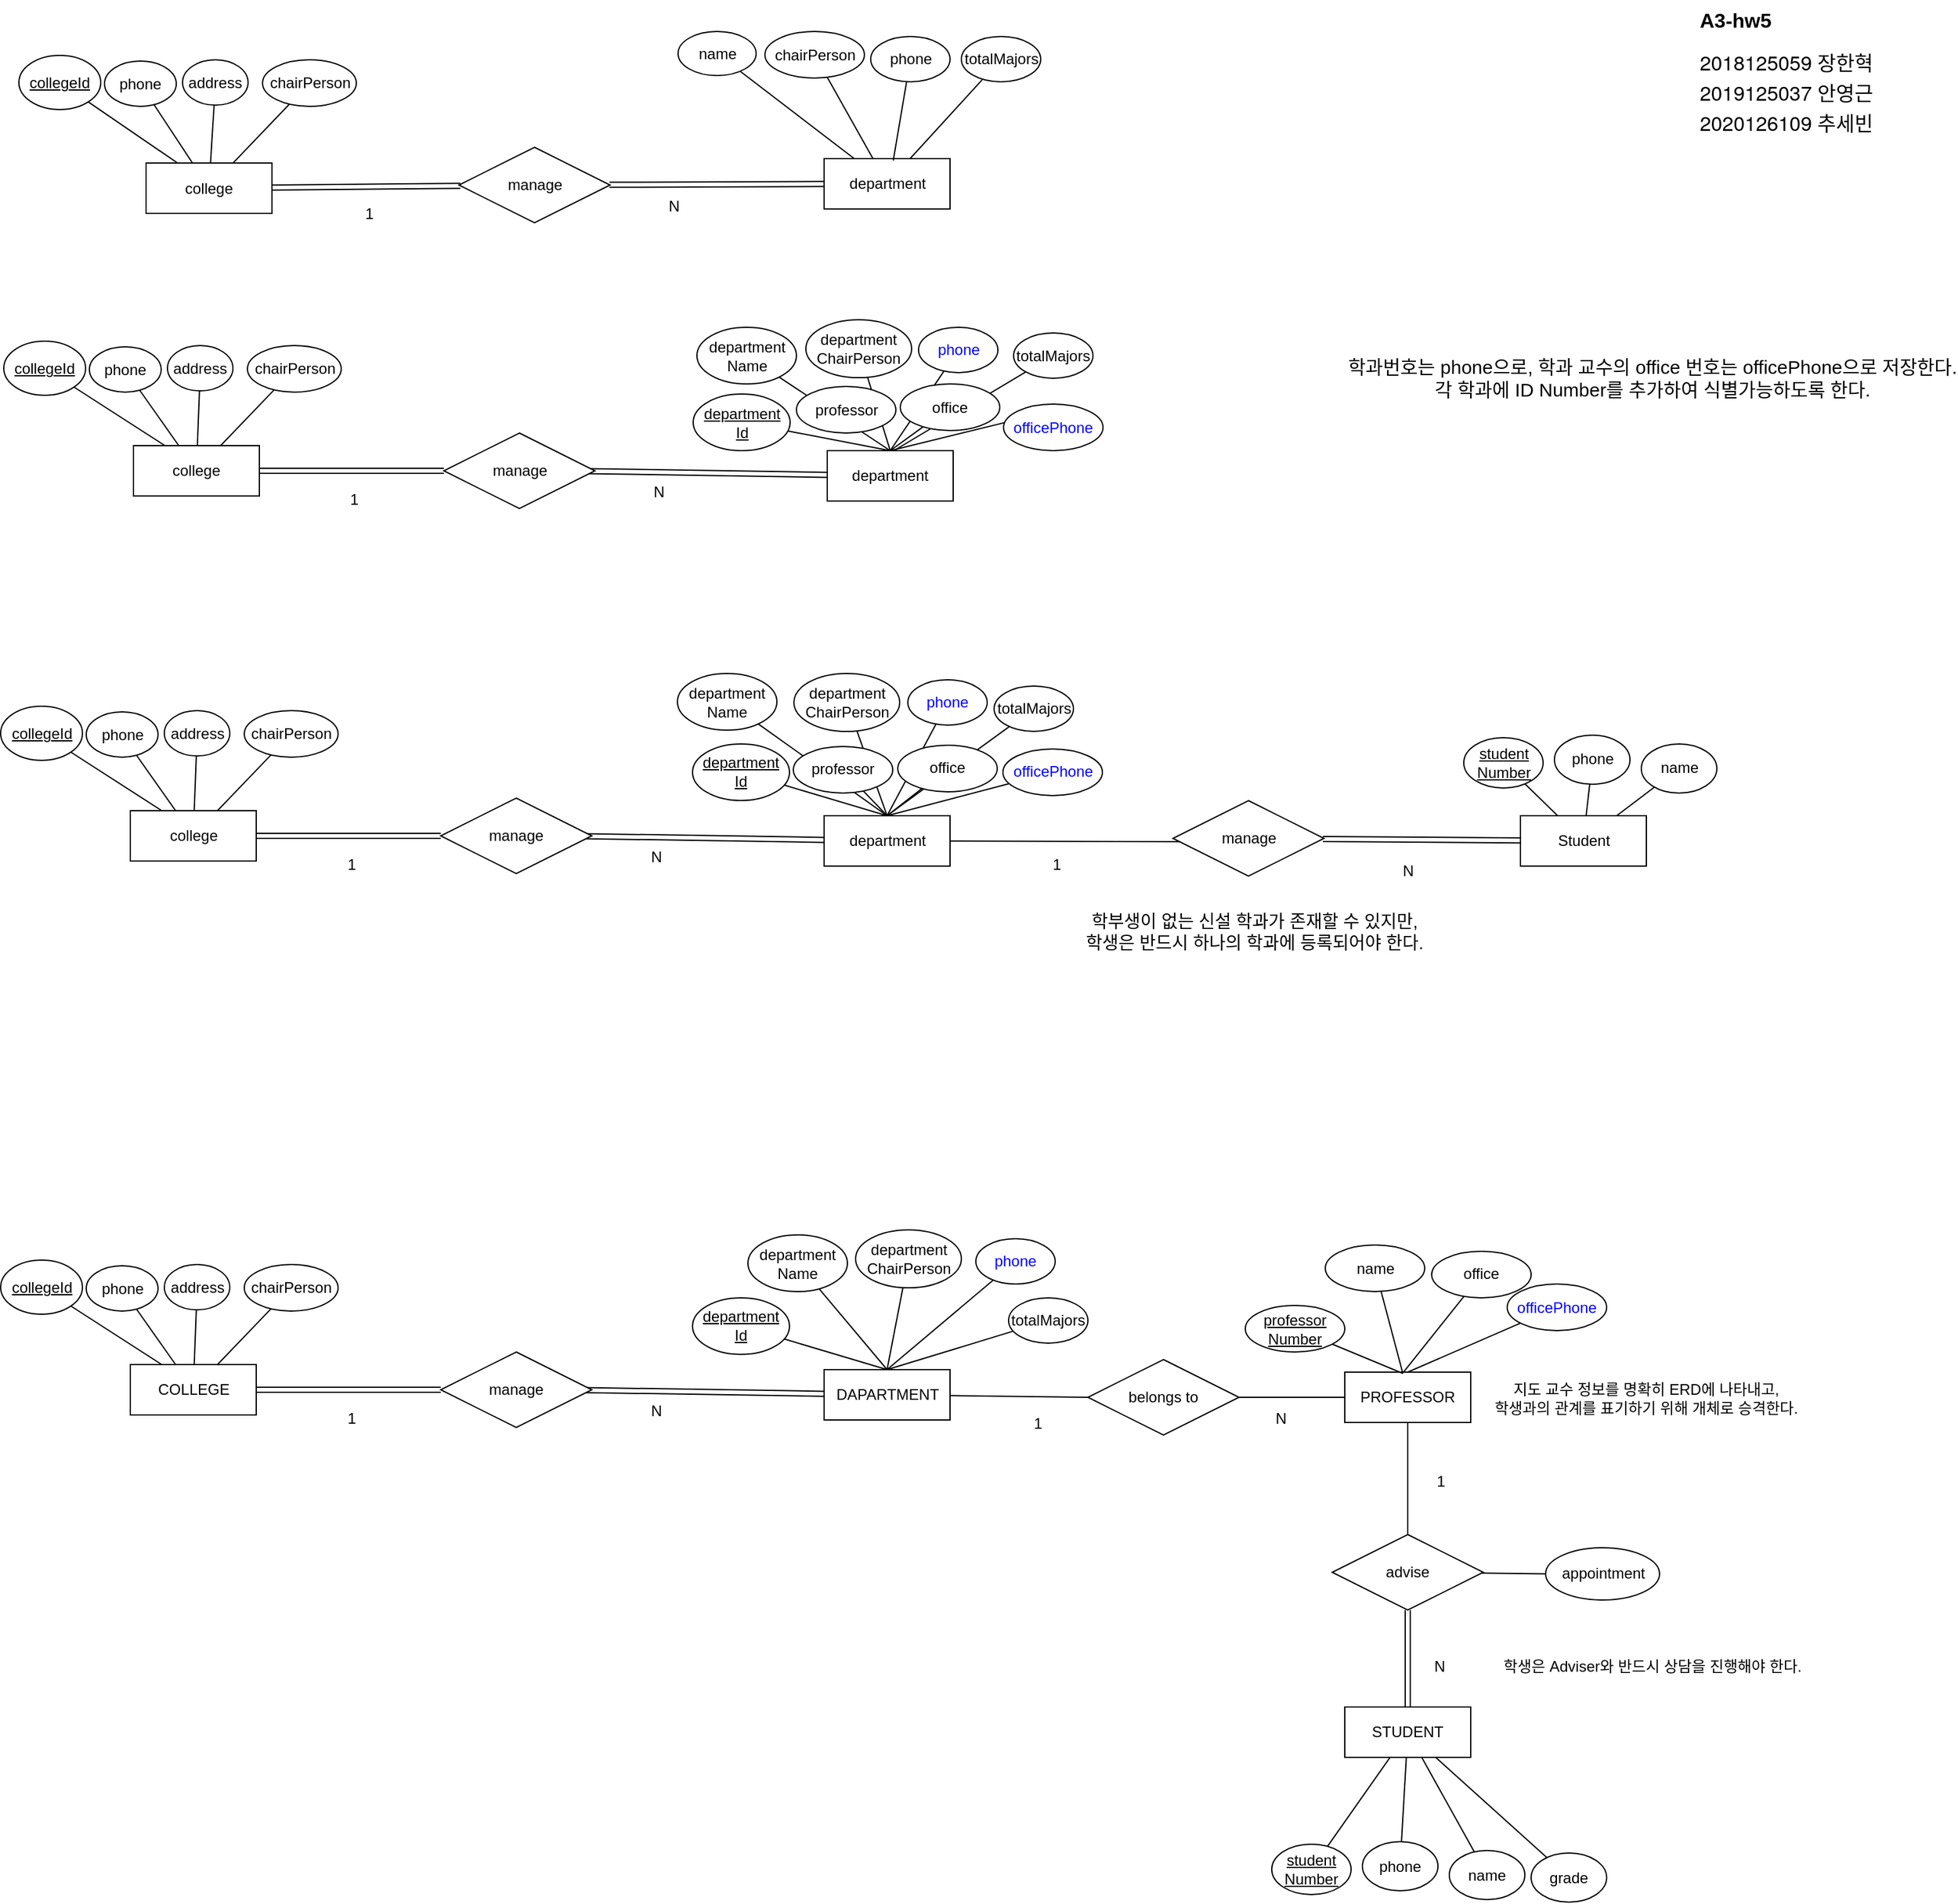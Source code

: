 <mxfile version="24.2.5" type="github">
  <diagram name="페이지-1" id="x8SsmTS3z8Ox9c6H-yE6">
    <mxGraphModel dx="2544" dy="1590" grid="0" gridSize="10" guides="1" tooltips="1" connect="1" arrows="1" fold="1" page="1" pageScale="1" pageWidth="1600" pageHeight="900" math="0" shadow="0">
      <root>
        <mxCell id="0" />
        <mxCell id="1" parent="0" />
        <mxCell id="0O6U-kspZKTYRyNdCRrt-160" style="rounded=0;orthogonalLoop=1;jettySize=auto;html=1;endArrow=none;endFill=0;entryX=0.5;entryY=0;entryDx=0;entryDy=0;" parent="1" target="0O6U-kspZKTYRyNdCRrt-48" edge="1">
          <mxGeometry relative="1" as="geometry">
            <mxPoint x="872.739" y="357.702" as="sourcePoint" />
            <mxPoint x="785" y="464" as="targetPoint" />
          </mxGeometry>
        </mxCell>
        <mxCell id="0O6U-kspZKTYRyNdCRrt-157" style="rounded=0;orthogonalLoop=1;jettySize=auto;html=1;endArrow=none;endFill=0;entryX=0.5;entryY=0;entryDx=0;entryDy=0;" parent="1" source="0O6U-kspZKTYRyNdCRrt-156" target="0O6U-kspZKTYRyNdCRrt-48" edge="1">
          <mxGeometry relative="1" as="geometry">
            <mxPoint x="751" y="463" as="targetPoint" />
          </mxGeometry>
        </mxCell>
        <mxCell id="0O6U-kspZKTYRyNdCRrt-72" style="rounded=0;orthogonalLoop=1;jettySize=auto;html=1;endArrow=none;endFill=0;entryX=0.5;entryY=0;entryDx=0;entryDy=0;" parent="1" source="0O6U-kspZKTYRyNdCRrt-70" target="0O6U-kspZKTYRyNdCRrt-48" edge="1">
          <mxGeometry relative="1" as="geometry" />
        </mxCell>
        <mxCell id="0O6U-kspZKTYRyNdCRrt-22" style="rounded=0;orthogonalLoop=1;jettySize=auto;html=1;endArrow=none;endFill=0;" parent="1" source="0O6U-kspZKTYRyNdCRrt-1" target="0O6U-kspZKTYRyNdCRrt-21" edge="1">
          <mxGeometry relative="1" as="geometry" />
        </mxCell>
        <mxCell id="0O6U-kspZKTYRyNdCRrt-1" value="department" style="whiteSpace=wrap;html=1;align=center;" parent="1" vertex="1">
          <mxGeometry x="696.5" y="156" width="100" height="40" as="geometry" />
        </mxCell>
        <mxCell id="0O6U-kspZKTYRyNdCRrt-15" style="rounded=0;orthogonalLoop=1;jettySize=auto;html=1;endArrow=none;endFill=0;" parent="1" source="0O6U-kspZKTYRyNdCRrt-2" target="0O6U-kspZKTYRyNdCRrt-1" edge="1">
          <mxGeometry relative="1" as="geometry" />
        </mxCell>
        <mxCell id="0O6U-kspZKTYRyNdCRrt-2" value="chairPerson" style="ellipse;whiteSpace=wrap;html=1;align=center;" parent="1" vertex="1">
          <mxGeometry x="649.5" y="55" width="79" height="37" as="geometry" />
        </mxCell>
        <mxCell id="0O6U-kspZKTYRyNdCRrt-13" style="rounded=0;orthogonalLoop=1;jettySize=auto;html=1;endArrow=none;endFill=0;" parent="1" source="0O6U-kspZKTYRyNdCRrt-3" target="0O6U-kspZKTYRyNdCRrt-1" edge="1">
          <mxGeometry relative="1" as="geometry" />
        </mxCell>
        <mxCell id="0O6U-kspZKTYRyNdCRrt-3" value="name" style="ellipse;whiteSpace=wrap;html=1;align=center;" parent="1" vertex="1">
          <mxGeometry x="580.5" y="55" width="62" height="35" as="geometry" />
        </mxCell>
        <mxCell id="0O6U-kspZKTYRyNdCRrt-18" style="rounded=0;orthogonalLoop=1;jettySize=auto;html=1;entryX=0.549;entryY=0.04;entryDx=0;entryDy=0;endArrow=none;endFill=0;entryPerimeter=0;" parent="1" source="0O6U-kspZKTYRyNdCRrt-4" target="0O6U-kspZKTYRyNdCRrt-1" edge="1">
          <mxGeometry relative="1" as="geometry" />
        </mxCell>
        <mxCell id="0O6U-kspZKTYRyNdCRrt-4" value="phone" style="ellipse;whiteSpace=wrap;html=1;align=center;" parent="1" vertex="1">
          <mxGeometry x="733.5" y="59" width="63" height="36" as="geometry" />
        </mxCell>
        <mxCell id="0O6U-kspZKTYRyNdCRrt-19" style="rounded=0;orthogonalLoop=1;jettySize=auto;html=1;endArrow=none;endFill=0;" parent="1" source="0O6U-kspZKTYRyNdCRrt-5" target="0O6U-kspZKTYRyNdCRrt-6" edge="1">
          <mxGeometry relative="1" as="geometry" />
        </mxCell>
        <mxCell id="0O6U-kspZKTYRyNdCRrt-5" value="address" style="ellipse;whiteSpace=wrap;html=1;align=center;" parent="1" vertex="1">
          <mxGeometry x="187" y="77.5" width="52" height="36" as="geometry" />
        </mxCell>
        <mxCell id="0O6U-kspZKTYRyNdCRrt-173" style="rounded=0;orthogonalLoop=1;jettySize=auto;html=1;shape=link;" parent="1" source="0O6U-kspZKTYRyNdCRrt-6" target="0O6U-kspZKTYRyNdCRrt-7" edge="1">
          <mxGeometry relative="1" as="geometry" />
        </mxCell>
        <mxCell id="0O6U-kspZKTYRyNdCRrt-6" value="college" style="whiteSpace=wrap;html=1;align=center;" parent="1" vertex="1">
          <mxGeometry x="158" y="159.5" width="100" height="40" as="geometry" />
        </mxCell>
        <mxCell id="0O6U-kspZKTYRyNdCRrt-10" style="rounded=0;orthogonalLoop=1;jettySize=auto;html=1;shape=link;" parent="1" source="0O6U-kspZKTYRyNdCRrt-7" target="0O6U-kspZKTYRyNdCRrt-1" edge="1">
          <mxGeometry relative="1" as="geometry" />
        </mxCell>
        <mxCell id="0O6U-kspZKTYRyNdCRrt-7" value="manage" style="shape=rhombus;perimeter=rhombusPerimeter;whiteSpace=wrap;html=1;align=center;" parent="1" vertex="1">
          <mxGeometry x="406.5" y="147" width="120" height="60" as="geometry" />
        </mxCell>
        <mxCell id="0O6U-kspZKTYRyNdCRrt-11" value="1" style="text;html=1;align=center;verticalAlign=middle;resizable=0;points=[];autosize=1;strokeColor=none;fillColor=none;" parent="1" vertex="1">
          <mxGeometry x="322.5" y="187" width="25" height="26" as="geometry" />
        </mxCell>
        <mxCell id="0O6U-kspZKTYRyNdCRrt-12" value="N" style="text;html=1;align=center;verticalAlign=middle;resizable=0;points=[];autosize=1;strokeColor=none;fillColor=none;" parent="1" vertex="1">
          <mxGeometry x="563.5" y="181" width="27" height="26" as="geometry" />
        </mxCell>
        <mxCell id="0O6U-kspZKTYRyNdCRrt-14" style="edgeStyle=orthogonalEdgeStyle;rounded=0;orthogonalLoop=1;jettySize=auto;html=1;exitX=0.5;exitY=1;exitDx=0;exitDy=0;" parent="1" source="0O6U-kspZKTYRyNdCRrt-3" target="0O6U-kspZKTYRyNdCRrt-3" edge="1">
          <mxGeometry relative="1" as="geometry" />
        </mxCell>
        <mxCell id="0O6U-kspZKTYRyNdCRrt-17" style="rounded=0;orthogonalLoop=1;jettySize=auto;html=1;endArrow=none;endFill=0;" parent="1" source="0O6U-kspZKTYRyNdCRrt-16" target="0O6U-kspZKTYRyNdCRrt-6" edge="1">
          <mxGeometry relative="1" as="geometry" />
        </mxCell>
        <mxCell id="0O6U-kspZKTYRyNdCRrt-16" value="phone" style="ellipse;whiteSpace=wrap;html=1;align=center;" parent="1" vertex="1">
          <mxGeometry x="125" y="78.5" width="57" height="36" as="geometry" />
        </mxCell>
        <mxCell id="0O6U-kspZKTYRyNdCRrt-21" value="totalMajors" style="ellipse;whiteSpace=wrap;html=1;align=center;" parent="1" vertex="1">
          <mxGeometry x="805.5" y="59" width="63" height="36" as="geometry" />
        </mxCell>
        <mxCell id="0O6U-kspZKTYRyNdCRrt-46" style="rounded=0;orthogonalLoop=1;jettySize=auto;html=1;endArrow=none;endFill=0;" parent="1" source="0O6U-kspZKTYRyNdCRrt-43" target="0O6U-kspZKTYRyNdCRrt-6" edge="1">
          <mxGeometry relative="1" as="geometry" />
        </mxCell>
        <mxCell id="0O6U-kspZKTYRyNdCRrt-43" value="chairPerson" style="ellipse;whiteSpace=wrap;html=1;align=center;" parent="1" vertex="1">
          <mxGeometry x="250.5" y="77.5" width="74.5" height="37" as="geometry" />
        </mxCell>
        <mxCell id="0O6U-kspZKTYRyNdCRrt-47" style="rounded=0;orthogonalLoop=1;jettySize=auto;html=1;endArrow=none;endFill=0;exitX=0.531;exitY=-0.003;exitDx=0;exitDy=0;exitPerimeter=0;" parent="1" source="0O6U-kspZKTYRyNdCRrt-48" target="0O6U-kspZKTYRyNdCRrt-66" edge="1">
          <mxGeometry relative="1" as="geometry" />
        </mxCell>
        <mxCell id="0O6U-kspZKTYRyNdCRrt-48" value="department" style="whiteSpace=wrap;html=1;align=center;" parent="1" vertex="1">
          <mxGeometry x="699" y="388" width="100" height="40" as="geometry" />
        </mxCell>
        <mxCell id="0O6U-kspZKTYRyNdCRrt-49" style="rounded=0;orthogonalLoop=1;jettySize=auto;html=1;endArrow=none;endFill=0;entryX=0.5;entryY=0;entryDx=0;entryDy=0;" parent="1" source="0O6U-kspZKTYRyNdCRrt-50" target="0O6U-kspZKTYRyNdCRrt-48" edge="1">
          <mxGeometry relative="1" as="geometry">
            <mxPoint x="756" y="463" as="targetPoint" />
          </mxGeometry>
        </mxCell>
        <mxCell id="0O6U-kspZKTYRyNdCRrt-50" value="&lt;div&gt;department&lt;/div&gt;ChairPerson" style="ellipse;whiteSpace=wrap;html=1;align=center;" parent="1" vertex="1">
          <mxGeometry x="682" y="284" width="84" height="46" as="geometry" />
        </mxCell>
        <mxCell id="0O6U-kspZKTYRyNdCRrt-51" style="rounded=0;orthogonalLoop=1;jettySize=auto;html=1;endArrow=none;endFill=0;entryX=0.5;entryY=0;entryDx=0;entryDy=0;" parent="1" source="0O6U-kspZKTYRyNdCRrt-52" target="0O6U-kspZKTYRyNdCRrt-48" edge="1">
          <mxGeometry relative="1" as="geometry" />
        </mxCell>
        <mxCell id="0O6U-kspZKTYRyNdCRrt-52" value="department&lt;div&gt;Name&lt;/div&gt;" style="ellipse;whiteSpace=wrap;html=1;align=center;" parent="1" vertex="1">
          <mxGeometry x="595.5" y="290" width="79" height="45" as="geometry" />
        </mxCell>
        <mxCell id="0O6U-kspZKTYRyNdCRrt-53" style="rounded=0;orthogonalLoop=1;jettySize=auto;html=1;entryX=0.5;entryY=0;entryDx=0;entryDy=0;endArrow=none;endFill=0;" parent="1" source="0O6U-kspZKTYRyNdCRrt-54" target="0O6U-kspZKTYRyNdCRrt-48" edge="1">
          <mxGeometry relative="1" as="geometry" />
        </mxCell>
        <mxCell id="0O6U-kspZKTYRyNdCRrt-54" value="&lt;font color=&quot;#0000ff&quot;&gt;phone&lt;/font&gt;" style="ellipse;whiteSpace=wrap;html=1;align=center;" parent="1" vertex="1">
          <mxGeometry x="771.5" y="290" width="63" height="36" as="geometry" />
        </mxCell>
        <mxCell id="0O6U-kspZKTYRyNdCRrt-63" style="edgeStyle=orthogonalEdgeStyle;rounded=0;orthogonalLoop=1;jettySize=auto;html=1;exitX=0.5;exitY=1;exitDx=0;exitDy=0;" parent="1" source="0O6U-kspZKTYRyNdCRrt-52" target="0O6U-kspZKTYRyNdCRrt-52" edge="1">
          <mxGeometry relative="1" as="geometry" />
        </mxCell>
        <mxCell id="0O6U-kspZKTYRyNdCRrt-66" value="totalMajors" style="ellipse;whiteSpace=wrap;html=1;align=center;" parent="1" vertex="1">
          <mxGeometry x="847" y="294.5" width="63" height="36" as="geometry" />
        </mxCell>
        <mxCell id="0O6U-kspZKTYRyNdCRrt-69" value="professor" style="ellipse;whiteSpace=wrap;html=1;align=center;" parent="1" vertex="1">
          <mxGeometry x="674.5" y="337" width="79" height="37" as="geometry" />
        </mxCell>
        <mxCell id="0O6U-kspZKTYRyNdCRrt-70" value="office" style="ellipse;whiteSpace=wrap;html=1;align=center;" parent="1" vertex="1">
          <mxGeometry x="757" y="335" width="79" height="37" as="geometry" />
        </mxCell>
        <mxCell id="0O6U-kspZKTYRyNdCRrt-73" style="edgeStyle=orthogonalEdgeStyle;rounded=0;orthogonalLoop=1;jettySize=auto;html=1;exitX=0.5;exitY=1;exitDx=0;exitDy=0;" parent="1" source="0O6U-kspZKTYRyNdCRrt-69" target="0O6U-kspZKTYRyNdCRrt-69" edge="1">
          <mxGeometry relative="1" as="geometry" />
        </mxCell>
        <mxCell id="0O6U-kspZKTYRyNdCRrt-145" value="&lt;font style=&quot;font-size: 15px;&quot;&gt;학과번호는 phone으로, 학과 교수의 office 번호는 officePhone으로 저장한다.&lt;/font&gt;&lt;div&gt;&lt;span style=&quot;font-size: 15px;&quot;&gt;각 학과에 ID Number를 추가하여 식별가능하도록 한다.&lt;/span&gt;&lt;/div&gt;" style="text;html=1;align=center;verticalAlign=middle;resizable=0;points=[];autosize=1;strokeColor=none;fillColor=none;" parent="1" vertex="1">
          <mxGeometry x="1111" y="306" width="485" height="48" as="geometry" />
        </mxCell>
        <mxCell id="0O6U-kspZKTYRyNdCRrt-152" style="rounded=0;orthogonalLoop=1;jettySize=auto;html=1;entryX=0.25;entryY=0;entryDx=0;entryDy=0;endArrow=none;endFill=0;" parent="1" source="0O6U-kspZKTYRyNdCRrt-150" target="0O6U-kspZKTYRyNdCRrt-6" edge="1">
          <mxGeometry relative="1" as="geometry" />
        </mxCell>
        <mxCell id="0O6U-kspZKTYRyNdCRrt-150" value="&lt;u&gt;collegeId&lt;/u&gt;" style="ellipse;whiteSpace=wrap;html=1;align=center;" parent="1" vertex="1">
          <mxGeometry x="57" y="74" width="65" height="43" as="geometry" />
        </mxCell>
        <mxCell id="0O6U-kspZKTYRyNdCRrt-156" value="&lt;u&gt;department&lt;/u&gt;&lt;div&gt;&lt;u&gt;Id&lt;/u&gt;&lt;/div&gt;" style="ellipse;whiteSpace=wrap;html=1;align=center;" parent="1" vertex="1">
          <mxGeometry x="592.5" y="343.05" width="77" height="44.95" as="geometry" />
        </mxCell>
        <mxCell id="0O6U-kspZKTYRyNdCRrt-159" value="&lt;font color=&quot;#0000ff&quot;&gt;officePhone&lt;/font&gt;" style="ellipse;whiteSpace=wrap;html=1;align=center;" parent="1" vertex="1">
          <mxGeometry x="839" y="351" width="79" height="37" as="geometry" />
        </mxCell>
        <mxCell id="0O6U-kspZKTYRyNdCRrt-182" style="rounded=0;orthogonalLoop=1;jettySize=auto;html=1;endArrow=none;endFill=0;" parent="1" source="0O6U-kspZKTYRyNdCRrt-183" target="0O6U-kspZKTYRyNdCRrt-185" edge="1">
          <mxGeometry relative="1" as="geometry" />
        </mxCell>
        <mxCell id="0O6U-kspZKTYRyNdCRrt-183" value="address" style="ellipse;whiteSpace=wrap;html=1;align=center;" parent="1" vertex="1">
          <mxGeometry x="175" y="304.5" width="52" height="36" as="geometry" />
        </mxCell>
        <mxCell id="0O6U-kspZKTYRyNdCRrt-184" style="rounded=0;orthogonalLoop=1;jettySize=auto;html=1;shape=link;" parent="1" source="0O6U-kspZKTYRyNdCRrt-185" target="0O6U-kspZKTYRyNdCRrt-187" edge="1">
          <mxGeometry relative="1" as="geometry" />
        </mxCell>
        <mxCell id="0O6U-kspZKTYRyNdCRrt-185" value="college" style="whiteSpace=wrap;html=1;align=center;" parent="1" vertex="1">
          <mxGeometry x="148" y="384" width="100" height="40" as="geometry" />
        </mxCell>
        <mxCell id="0O6U-kspZKTYRyNdCRrt-186" style="rounded=0;orthogonalLoop=1;jettySize=auto;html=1;shape=link;" parent="1" target="0O6U-kspZKTYRyNdCRrt-48" edge="1">
          <mxGeometry relative="1" as="geometry">
            <mxPoint x="506.574" y="404.207" as="sourcePoint" />
            <mxPoint x="677" y="403.599" as="targetPoint" />
          </mxGeometry>
        </mxCell>
        <mxCell id="0O6U-kspZKTYRyNdCRrt-187" value="manage" style="shape=rhombus;perimeter=rhombusPerimeter;whiteSpace=wrap;html=1;align=center;" parent="1" vertex="1">
          <mxGeometry x="394.5" y="374" width="120" height="60" as="geometry" />
        </mxCell>
        <mxCell id="0O6U-kspZKTYRyNdCRrt-188" value="1" style="text;html=1;align=center;verticalAlign=middle;resizable=0;points=[];autosize=1;strokeColor=none;fillColor=none;" parent="1" vertex="1">
          <mxGeometry x="310.5" y="414" width="25" height="26" as="geometry" />
        </mxCell>
        <mxCell id="0O6U-kspZKTYRyNdCRrt-189" value="N" style="text;html=1;align=center;verticalAlign=middle;resizable=0;points=[];autosize=1;strokeColor=none;fillColor=none;" parent="1" vertex="1">
          <mxGeometry x="551.5" y="408" width="27" height="26" as="geometry" />
        </mxCell>
        <mxCell id="0O6U-kspZKTYRyNdCRrt-190" style="edgeStyle=orthogonalEdgeStyle;rounded=0;orthogonalLoop=1;jettySize=auto;html=1;exitX=0.5;exitY=1;exitDx=0;exitDy=0;" parent="1" edge="1">
          <mxGeometry relative="1" as="geometry">
            <mxPoint x="599.5" y="317" as="sourcePoint" />
            <mxPoint x="599.5" y="317" as="targetPoint" />
          </mxGeometry>
        </mxCell>
        <mxCell id="0O6U-kspZKTYRyNdCRrt-191" style="rounded=0;orthogonalLoop=1;jettySize=auto;html=1;endArrow=none;endFill=0;" parent="1" source="0O6U-kspZKTYRyNdCRrt-192" target="0O6U-kspZKTYRyNdCRrt-185" edge="1">
          <mxGeometry relative="1" as="geometry" />
        </mxCell>
        <mxCell id="0O6U-kspZKTYRyNdCRrt-192" value="phone" style="ellipse;whiteSpace=wrap;html=1;align=center;" parent="1" vertex="1">
          <mxGeometry x="113" y="305.5" width="57" height="36" as="geometry" />
        </mxCell>
        <mxCell id="0O6U-kspZKTYRyNdCRrt-194" style="rounded=0;orthogonalLoop=1;jettySize=auto;html=1;endArrow=none;endFill=0;" parent="1" source="0O6U-kspZKTYRyNdCRrt-195" target="0O6U-kspZKTYRyNdCRrt-185" edge="1">
          <mxGeometry relative="1" as="geometry" />
        </mxCell>
        <mxCell id="0O6U-kspZKTYRyNdCRrt-195" value="chairPerson" style="ellipse;whiteSpace=wrap;html=1;align=center;" parent="1" vertex="1">
          <mxGeometry x="238.5" y="304.5" width="74.5" height="37" as="geometry" />
        </mxCell>
        <mxCell id="0O6U-kspZKTYRyNdCRrt-196" style="rounded=0;orthogonalLoop=1;jettySize=auto;html=1;entryX=0.25;entryY=0;entryDx=0;entryDy=0;endArrow=none;endFill=0;" parent="1" source="0O6U-kspZKTYRyNdCRrt-197" target="0O6U-kspZKTYRyNdCRrt-185" edge="1">
          <mxGeometry relative="1" as="geometry" />
        </mxCell>
        <mxCell id="0O6U-kspZKTYRyNdCRrt-197" value="&lt;u&gt;collegeId&lt;/u&gt;" style="ellipse;whiteSpace=wrap;html=1;align=center;" parent="1" vertex="1">
          <mxGeometry x="45" y="301" width="65" height="43" as="geometry" />
        </mxCell>
        <mxCell id="0O6U-kspZKTYRyNdCRrt-199" style="rounded=0;orthogonalLoop=1;jettySize=auto;html=1;endArrow=none;endFill=0;entryX=0.5;entryY=0;entryDx=0;entryDy=0;" parent="1" source="0O6U-kspZKTYRyNdCRrt-217" target="0O6U-kspZKTYRyNdCRrt-204" edge="1">
          <mxGeometry relative="1" as="geometry">
            <mxPoint x="782.5" y="754" as="targetPoint" />
          </mxGeometry>
        </mxCell>
        <mxCell id="0O6U-kspZKTYRyNdCRrt-200" style="rounded=0;orthogonalLoop=1;jettySize=auto;html=1;endArrow=none;endFill=0;entryX=0.5;entryY=0;entryDx=0;entryDy=0;" parent="1" source="0O6U-kspZKTYRyNdCRrt-216" target="0O6U-kspZKTYRyNdCRrt-204" edge="1">
          <mxGeometry relative="1" as="geometry">
            <mxPoint x="748.5" y="753" as="targetPoint" />
          </mxGeometry>
        </mxCell>
        <mxCell id="0O6U-kspZKTYRyNdCRrt-201" style="rounded=0;orthogonalLoop=1;jettySize=auto;html=1;endArrow=none;endFill=0;entryX=0.5;entryY=0;entryDx=0;entryDy=0;" parent="1" source="0O6U-kspZKTYRyNdCRrt-214" target="0O6U-kspZKTYRyNdCRrt-204" edge="1">
          <mxGeometry relative="1" as="geometry" />
        </mxCell>
        <mxCell id="0O6U-kspZKTYRyNdCRrt-202" style="rounded=0;orthogonalLoop=1;jettySize=auto;html=1;endArrow=none;endFill=0;entryX=0.5;entryY=0;entryDx=0;entryDy=0;" parent="1" source="0O6U-kspZKTYRyNdCRrt-213" target="0O6U-kspZKTYRyNdCRrt-204" edge="1">
          <mxGeometry relative="1" as="geometry" />
        </mxCell>
        <mxCell id="0O6U-kspZKTYRyNdCRrt-203" style="rounded=0;orthogonalLoop=1;jettySize=auto;html=1;endArrow=none;endFill=0;exitX=0.5;exitY=0;exitDx=0;exitDy=0;" parent="1" source="0O6U-kspZKTYRyNdCRrt-204" target="0O6U-kspZKTYRyNdCRrt-212" edge="1">
          <mxGeometry relative="1" as="geometry" />
        </mxCell>
        <mxCell id="0O6U-kspZKTYRyNdCRrt-204" value="department" style="whiteSpace=wrap;html=1;align=center;" parent="1" vertex="1">
          <mxGeometry x="696.5" y="678" width="100" height="40" as="geometry" />
        </mxCell>
        <mxCell id="0O6U-kspZKTYRyNdCRrt-205" style="rounded=0;orthogonalLoop=1;jettySize=auto;html=1;endArrow=none;endFill=0;entryX=0.5;entryY=0;entryDx=0;entryDy=0;" parent="1" source="0O6U-kspZKTYRyNdCRrt-206" target="0O6U-kspZKTYRyNdCRrt-204" edge="1">
          <mxGeometry relative="1" as="geometry">
            <mxPoint x="753.5" y="753" as="targetPoint" />
          </mxGeometry>
        </mxCell>
        <mxCell id="0O6U-kspZKTYRyNdCRrt-206" value="&lt;div&gt;department&lt;/div&gt;ChairPerson" style="ellipse;whiteSpace=wrap;html=1;align=center;" parent="1" vertex="1">
          <mxGeometry x="672.5" y="565" width="84" height="46" as="geometry" />
        </mxCell>
        <mxCell id="0O6U-kspZKTYRyNdCRrt-207" style="rounded=0;orthogonalLoop=1;jettySize=auto;html=1;endArrow=none;endFill=0;entryX=0.5;entryY=0;entryDx=0;entryDy=0;" parent="1" source="0O6U-kspZKTYRyNdCRrt-208" target="0O6U-kspZKTYRyNdCRrt-204" edge="1">
          <mxGeometry relative="1" as="geometry" />
        </mxCell>
        <mxCell id="0O6U-kspZKTYRyNdCRrt-208" value="department&lt;div&gt;Name&lt;/div&gt;" style="ellipse;whiteSpace=wrap;html=1;align=center;" parent="1" vertex="1">
          <mxGeometry x="580" y="565" width="79" height="45" as="geometry" />
        </mxCell>
        <mxCell id="0O6U-kspZKTYRyNdCRrt-209" style="rounded=0;orthogonalLoop=1;jettySize=auto;html=1;entryX=0.5;entryY=0;entryDx=0;entryDy=0;endArrow=none;endFill=0;" parent="1" source="0O6U-kspZKTYRyNdCRrt-210" target="0O6U-kspZKTYRyNdCRrt-204" edge="1">
          <mxGeometry relative="1" as="geometry" />
        </mxCell>
        <mxCell id="0O6U-kspZKTYRyNdCRrt-210" value="&lt;font color=&quot;#0000ff&quot;&gt;phone&lt;/font&gt;" style="ellipse;whiteSpace=wrap;html=1;align=center;" parent="1" vertex="1">
          <mxGeometry x="763" y="570" width="63" height="36" as="geometry" />
        </mxCell>
        <mxCell id="0O6U-kspZKTYRyNdCRrt-211" style="edgeStyle=orthogonalEdgeStyle;rounded=0;orthogonalLoop=1;jettySize=auto;html=1;exitX=0.5;exitY=1;exitDx=0;exitDy=0;" parent="1" source="0O6U-kspZKTYRyNdCRrt-208" target="0O6U-kspZKTYRyNdCRrt-208" edge="1">
          <mxGeometry relative="1" as="geometry" />
        </mxCell>
        <mxCell id="0O6U-kspZKTYRyNdCRrt-212" value="totalMajors" style="ellipse;whiteSpace=wrap;html=1;align=center;" parent="1" vertex="1">
          <mxGeometry x="831.5" y="575" width="63" height="36" as="geometry" />
        </mxCell>
        <mxCell id="0O6U-kspZKTYRyNdCRrt-213" value="professor" style="ellipse;whiteSpace=wrap;html=1;align=center;" parent="1" vertex="1">
          <mxGeometry x="672" y="622.98" width="79" height="37" as="geometry" />
        </mxCell>
        <mxCell id="0O6U-kspZKTYRyNdCRrt-214" value="office" style="ellipse;whiteSpace=wrap;html=1;align=center;" parent="1" vertex="1">
          <mxGeometry x="755" y="621.98" width="79" height="37" as="geometry" />
        </mxCell>
        <mxCell id="0O6U-kspZKTYRyNdCRrt-215" style="edgeStyle=orthogonalEdgeStyle;rounded=0;orthogonalLoop=1;jettySize=auto;html=1;exitX=0.5;exitY=1;exitDx=0;exitDy=0;" parent="1" source="0O6U-kspZKTYRyNdCRrt-213" target="0O6U-kspZKTYRyNdCRrt-213" edge="1">
          <mxGeometry relative="1" as="geometry" />
        </mxCell>
        <mxCell id="0O6U-kspZKTYRyNdCRrt-216" value="&lt;u&gt;department&lt;/u&gt;&lt;div&gt;&lt;u&gt;Id&lt;/u&gt;&lt;/div&gt;" style="ellipse;whiteSpace=wrap;html=1;align=center;" parent="1" vertex="1">
          <mxGeometry x="592" y="620.98" width="77" height="44.95" as="geometry" />
        </mxCell>
        <mxCell id="0O6U-kspZKTYRyNdCRrt-217" value="&lt;font color=&quot;#0000ff&quot;&gt;officePhone&lt;/font&gt;" style="ellipse;whiteSpace=wrap;html=1;align=center;" parent="1" vertex="1">
          <mxGeometry x="838.5" y="624.96" width="79" height="37" as="geometry" />
        </mxCell>
        <mxCell id="0O6U-kspZKTYRyNdCRrt-218" style="rounded=0;orthogonalLoop=1;jettySize=auto;html=1;endArrow=none;endFill=0;" parent="1" source="0O6U-kspZKTYRyNdCRrt-219" target="0O6U-kspZKTYRyNdCRrt-221" edge="1">
          <mxGeometry relative="1" as="geometry" />
        </mxCell>
        <mxCell id="0O6U-kspZKTYRyNdCRrt-219" value="address" style="ellipse;whiteSpace=wrap;html=1;align=center;" parent="1" vertex="1">
          <mxGeometry x="172.5" y="594.5" width="52" height="36" as="geometry" />
        </mxCell>
        <mxCell id="0O6U-kspZKTYRyNdCRrt-220" style="rounded=0;orthogonalLoop=1;jettySize=auto;html=1;shape=link;" parent="1" source="0O6U-kspZKTYRyNdCRrt-221" target="0O6U-kspZKTYRyNdCRrt-223" edge="1">
          <mxGeometry relative="1" as="geometry" />
        </mxCell>
        <mxCell id="0O6U-kspZKTYRyNdCRrt-221" value="college" style="whiteSpace=wrap;html=1;align=center;" parent="1" vertex="1">
          <mxGeometry x="145.5" y="674" width="100" height="40" as="geometry" />
        </mxCell>
        <mxCell id="0O6U-kspZKTYRyNdCRrt-222" style="rounded=0;orthogonalLoop=1;jettySize=auto;html=1;shape=link;" parent="1" target="0O6U-kspZKTYRyNdCRrt-204" edge="1">
          <mxGeometry relative="1" as="geometry">
            <mxPoint x="504.074" y="694.207" as="sourcePoint" />
            <mxPoint x="674.5" y="693.599" as="targetPoint" />
          </mxGeometry>
        </mxCell>
        <mxCell id="0O6U-kspZKTYRyNdCRrt-223" value="manage" style="shape=rhombus;perimeter=rhombusPerimeter;whiteSpace=wrap;html=1;align=center;" parent="1" vertex="1">
          <mxGeometry x="392" y="664" width="120" height="60" as="geometry" />
        </mxCell>
        <mxCell id="0O6U-kspZKTYRyNdCRrt-224" value="1" style="text;html=1;align=center;verticalAlign=middle;resizable=0;points=[];autosize=1;strokeColor=none;fillColor=none;" parent="1" vertex="1">
          <mxGeometry x="308" y="704" width="25" height="26" as="geometry" />
        </mxCell>
        <mxCell id="0O6U-kspZKTYRyNdCRrt-225" value="N" style="text;html=1;align=center;verticalAlign=middle;resizable=0;points=[];autosize=1;strokeColor=none;fillColor=none;" parent="1" vertex="1">
          <mxGeometry x="549" y="698" width="27" height="26" as="geometry" />
        </mxCell>
        <mxCell id="0O6U-kspZKTYRyNdCRrt-226" style="edgeStyle=orthogonalEdgeStyle;rounded=0;orthogonalLoop=1;jettySize=auto;html=1;exitX=0.5;exitY=1;exitDx=0;exitDy=0;" parent="1" edge="1">
          <mxGeometry relative="1" as="geometry">
            <mxPoint x="597" y="607" as="sourcePoint" />
            <mxPoint x="597" y="607" as="targetPoint" />
          </mxGeometry>
        </mxCell>
        <mxCell id="0O6U-kspZKTYRyNdCRrt-227" style="rounded=0;orthogonalLoop=1;jettySize=auto;html=1;endArrow=none;endFill=0;" parent="1" source="0O6U-kspZKTYRyNdCRrt-228" target="0O6U-kspZKTYRyNdCRrt-221" edge="1">
          <mxGeometry relative="1" as="geometry" />
        </mxCell>
        <mxCell id="0O6U-kspZKTYRyNdCRrt-228" value="phone" style="ellipse;whiteSpace=wrap;html=1;align=center;" parent="1" vertex="1">
          <mxGeometry x="110.5" y="595.5" width="57" height="36" as="geometry" />
        </mxCell>
        <mxCell id="0O6U-kspZKTYRyNdCRrt-229" style="rounded=0;orthogonalLoop=1;jettySize=auto;html=1;endArrow=none;endFill=0;" parent="1" source="0O6U-kspZKTYRyNdCRrt-230" target="0O6U-kspZKTYRyNdCRrt-221" edge="1">
          <mxGeometry relative="1" as="geometry" />
        </mxCell>
        <mxCell id="0O6U-kspZKTYRyNdCRrt-230" value="chairPerson" style="ellipse;whiteSpace=wrap;html=1;align=center;" parent="1" vertex="1">
          <mxGeometry x="236" y="594.5" width="74.5" height="37" as="geometry" />
        </mxCell>
        <mxCell id="0O6U-kspZKTYRyNdCRrt-231" style="rounded=0;orthogonalLoop=1;jettySize=auto;html=1;entryX=0.25;entryY=0;entryDx=0;entryDy=0;endArrow=none;endFill=0;" parent="1" source="0O6U-kspZKTYRyNdCRrt-232" target="0O6U-kspZKTYRyNdCRrt-221" edge="1">
          <mxGeometry relative="1" as="geometry" />
        </mxCell>
        <mxCell id="0O6U-kspZKTYRyNdCRrt-232" value="&lt;u&gt;collegeId&lt;/u&gt;" style="ellipse;whiteSpace=wrap;html=1;align=center;" parent="1" vertex="1">
          <mxGeometry x="42.5" y="591" width="65" height="43" as="geometry" />
        </mxCell>
        <mxCell id="0O6U-kspZKTYRyNdCRrt-233" value="Student" style="whiteSpace=wrap;html=1;align=center;" parent="1" vertex="1">
          <mxGeometry x="1249.5" y="678" width="100" height="40" as="geometry" />
        </mxCell>
        <mxCell id="0O6U-kspZKTYRyNdCRrt-234" style="rounded=0;orthogonalLoop=1;jettySize=auto;html=1;shape=link;" parent="1" source="0O6U-kspZKTYRyNdCRrt-235" target="0O6U-kspZKTYRyNdCRrt-233" edge="1">
          <mxGeometry relative="1" as="geometry" />
        </mxCell>
        <mxCell id="0O6U-kspZKTYRyNdCRrt-235" value="manage" style="shape=rhombus;perimeter=rhombusPerimeter;whiteSpace=wrap;html=1;align=center;" parent="1" vertex="1">
          <mxGeometry x="973.5" y="666" width="120" height="60" as="geometry" />
        </mxCell>
        <mxCell id="0O6U-kspZKTYRyNdCRrt-236" value="&lt;font style=&quot;font-size: 14px;&quot;&gt;학부생이 없는 신설 학과가 존재할 수 있지만,&lt;/font&gt;&lt;div style=&quot;font-size: 14px;&quot;&gt;&lt;font style=&quot;font-size: 14px;&quot;&gt;학생은 반드시 하나의 학과에 등록되어야 한다.&lt;/font&gt;&lt;/div&gt;" style="text;html=1;align=center;verticalAlign=middle;resizable=0;points=[];autosize=1;strokeColor=none;fillColor=none;" parent="1" vertex="1">
          <mxGeometry x="902.5" y="747" width="271" height="46" as="geometry" />
        </mxCell>
        <mxCell id="0O6U-kspZKTYRyNdCRrt-237" style="rounded=0;orthogonalLoop=1;jettySize=auto;html=1;endArrow=none;endFill=0;" parent="1" source="0O6U-kspZKTYRyNdCRrt-238" target="0O6U-kspZKTYRyNdCRrt-233" edge="1">
          <mxGeometry relative="1" as="geometry" />
        </mxCell>
        <mxCell id="0O6U-kspZKTYRyNdCRrt-238" value="&lt;div&gt;&lt;u&gt;student&lt;/u&gt;&lt;/div&gt;&lt;u&gt;Number&lt;/u&gt;" style="ellipse;whiteSpace=wrap;html=1;align=center;" parent="1" vertex="1">
          <mxGeometry x="1204.5" y="615.95" width="63" height="40" as="geometry" />
        </mxCell>
        <mxCell id="0O6U-kspZKTYRyNdCRrt-239" style="rounded=0;orthogonalLoop=1;jettySize=auto;html=1;endArrow=none;endFill=0;" parent="1" source="0O6U-kspZKTYRyNdCRrt-240" target="0O6U-kspZKTYRyNdCRrt-233" edge="1">
          <mxGeometry relative="1" as="geometry" />
        </mxCell>
        <mxCell id="0O6U-kspZKTYRyNdCRrt-240" value="phone" style="ellipse;whiteSpace=wrap;html=1;align=center;" parent="1" vertex="1">
          <mxGeometry x="1276.5" y="613.98" width="60" height="39" as="geometry" />
        </mxCell>
        <mxCell id="0O6U-kspZKTYRyNdCRrt-241" style="rounded=0;orthogonalLoop=1;jettySize=auto;html=1;endArrow=none;endFill=0;" parent="1" source="0O6U-kspZKTYRyNdCRrt-242" target="0O6U-kspZKTYRyNdCRrt-233" edge="1">
          <mxGeometry relative="1" as="geometry" />
        </mxCell>
        <mxCell id="0O6U-kspZKTYRyNdCRrt-242" value="name" style="ellipse;whiteSpace=wrap;html=1;align=center;" parent="1" vertex="1">
          <mxGeometry x="1345.5" y="620.98" width="60" height="39" as="geometry" />
        </mxCell>
        <mxCell id="0O6U-kspZKTYRyNdCRrt-243" value="N" style="text;html=1;align=center;verticalAlign=middle;resizable=0;points=[];autosize=1;strokeColor=none;fillColor=none;" parent="1" vertex="1">
          <mxGeometry x="1146.5" y="709" width="27" height="26" as="geometry" />
        </mxCell>
        <mxCell id="0O6U-kspZKTYRyNdCRrt-245" style="rounded=0;orthogonalLoop=1;jettySize=auto;html=1;entryX=0.047;entryY=0.543;entryDx=0;entryDy=0;entryPerimeter=0;endArrow=none;endFill=0;" parent="1" source="0O6U-kspZKTYRyNdCRrt-204" target="0O6U-kspZKTYRyNdCRrt-235" edge="1">
          <mxGeometry relative="1" as="geometry" />
        </mxCell>
        <mxCell id="0O6U-kspZKTYRyNdCRrt-250" value="1" style="text;html=1;align=center;verticalAlign=middle;resizable=0;points=[];autosize=1;strokeColor=none;fillColor=none;" parent="1" vertex="1">
          <mxGeometry x="868" y="704" width="25" height="26" as="geometry" />
        </mxCell>
        <mxCell id="0O6U-kspZKTYRyNdCRrt-251" style="rounded=0;orthogonalLoop=1;jettySize=auto;html=1;endArrow=none;endFill=0;entryX=0.5;entryY=0;entryDx=0;entryDy=0;" parent="1" source="0O6U-kspZKTYRyNdCRrt-269" target="0O6U-kspZKTYRyNdCRrt-301" edge="1">
          <mxGeometry relative="1" as="geometry">
            <mxPoint x="782.5" y="1194" as="targetPoint" />
          </mxGeometry>
        </mxCell>
        <mxCell id="0O6U-kspZKTYRyNdCRrt-252" style="rounded=0;orthogonalLoop=1;jettySize=auto;html=1;endArrow=none;endFill=0;entryX=0.5;entryY=0;entryDx=0;entryDy=0;" parent="1" source="0O6U-kspZKTYRyNdCRrt-268" target="0O6U-kspZKTYRyNdCRrt-256" edge="1">
          <mxGeometry relative="1" as="geometry">
            <mxPoint x="748.5" y="1193" as="targetPoint" />
          </mxGeometry>
        </mxCell>
        <mxCell id="0O6U-kspZKTYRyNdCRrt-253" style="rounded=0;orthogonalLoop=1;jettySize=auto;html=1;endArrow=none;endFill=0;entryX=0.463;entryY=0.011;entryDx=0;entryDy=0;entryPerimeter=0;" parent="1" source="0O6U-kspZKTYRyNdCRrt-266" target="0O6U-kspZKTYRyNdCRrt-301" edge="1">
          <mxGeometry relative="1" as="geometry" />
        </mxCell>
        <mxCell id="0O6U-kspZKTYRyNdCRrt-255" style="rounded=0;orthogonalLoop=1;jettySize=auto;html=1;endArrow=none;endFill=0;exitX=0.5;exitY=0;exitDx=0;exitDy=0;" parent="1" source="0O6U-kspZKTYRyNdCRrt-256" target="0O6U-kspZKTYRyNdCRrt-264" edge="1">
          <mxGeometry relative="1" as="geometry" />
        </mxCell>
        <mxCell id="0O6U-kspZKTYRyNdCRrt-256" value="DAPARTMENT" style="whiteSpace=wrap;html=1;align=center;" parent="1" vertex="1">
          <mxGeometry x="696.5" y="1118" width="100" height="40" as="geometry" />
        </mxCell>
        <mxCell id="0O6U-kspZKTYRyNdCRrt-257" style="rounded=0;orthogonalLoop=1;jettySize=auto;html=1;endArrow=none;endFill=0;entryX=0.5;entryY=0;entryDx=0;entryDy=0;" parent="1" source="0O6U-kspZKTYRyNdCRrt-258" target="0O6U-kspZKTYRyNdCRrt-256" edge="1">
          <mxGeometry relative="1" as="geometry">
            <mxPoint x="753.5" y="1193" as="targetPoint" />
          </mxGeometry>
        </mxCell>
        <mxCell id="0O6U-kspZKTYRyNdCRrt-258" value="&lt;div&gt;department&lt;/div&gt;ChairPerson" style="ellipse;whiteSpace=wrap;html=1;align=center;" parent="1" vertex="1">
          <mxGeometry x="721.5" y="1007" width="84" height="46" as="geometry" />
        </mxCell>
        <mxCell id="0O6U-kspZKTYRyNdCRrt-259" style="rounded=0;orthogonalLoop=1;jettySize=auto;html=1;endArrow=none;endFill=0;entryX=0.5;entryY=0;entryDx=0;entryDy=0;" parent="1" source="0O6U-kspZKTYRyNdCRrt-260" target="0O6U-kspZKTYRyNdCRrt-256" edge="1">
          <mxGeometry relative="1" as="geometry" />
        </mxCell>
        <mxCell id="0O6U-kspZKTYRyNdCRrt-260" value="department&lt;div&gt;Name&lt;/div&gt;" style="ellipse;whiteSpace=wrap;html=1;align=center;" parent="1" vertex="1">
          <mxGeometry x="636" y="1011" width="79" height="45" as="geometry" />
        </mxCell>
        <mxCell id="0O6U-kspZKTYRyNdCRrt-261" style="rounded=0;orthogonalLoop=1;jettySize=auto;html=1;entryX=0.5;entryY=0;entryDx=0;entryDy=0;endArrow=none;endFill=0;" parent="1" source="0O6U-kspZKTYRyNdCRrt-262" target="0O6U-kspZKTYRyNdCRrt-256" edge="1">
          <mxGeometry relative="1" as="geometry" />
        </mxCell>
        <mxCell id="0O6U-kspZKTYRyNdCRrt-262" value="&lt;font color=&quot;#0000ff&quot;&gt;phone&lt;/font&gt;" style="ellipse;whiteSpace=wrap;html=1;align=center;" parent="1" vertex="1">
          <mxGeometry x="817" y="1014" width="63" height="36" as="geometry" />
        </mxCell>
        <mxCell id="0O6U-kspZKTYRyNdCRrt-263" style="edgeStyle=orthogonalEdgeStyle;rounded=0;orthogonalLoop=1;jettySize=auto;html=1;exitX=0.5;exitY=1;exitDx=0;exitDy=0;" parent="1" source="0O6U-kspZKTYRyNdCRrt-260" target="0O6U-kspZKTYRyNdCRrt-260" edge="1">
          <mxGeometry relative="1" as="geometry" />
        </mxCell>
        <mxCell id="0O6U-kspZKTYRyNdCRrt-264" value="totalMajors" style="ellipse;whiteSpace=wrap;html=1;align=center;" parent="1" vertex="1">
          <mxGeometry x="843" y="1060.98" width="63" height="36" as="geometry" />
        </mxCell>
        <mxCell id="0O6U-kspZKTYRyNdCRrt-266" value="office" style="ellipse;whiteSpace=wrap;html=1;align=center;" parent="1" vertex="1">
          <mxGeometry x="1179" y="1023.98" width="79" height="37" as="geometry" />
        </mxCell>
        <mxCell id="0O6U-kspZKTYRyNdCRrt-267" style="edgeStyle=orthogonalEdgeStyle;rounded=0;orthogonalLoop=1;jettySize=auto;html=1;exitX=0.5;exitY=1;exitDx=0;exitDy=0;" parent="1" edge="1">
          <mxGeometry relative="1" as="geometry">
            <mxPoint x="711.5" y="1099.98" as="sourcePoint" />
            <mxPoint x="711.5" y="1099.98" as="targetPoint" />
          </mxGeometry>
        </mxCell>
        <mxCell id="0O6U-kspZKTYRyNdCRrt-268" value="&lt;u&gt;department&lt;/u&gt;&lt;div&gt;&lt;u&gt;Id&lt;/u&gt;&lt;/div&gt;" style="ellipse;whiteSpace=wrap;html=1;align=center;" parent="1" vertex="1">
          <mxGeometry x="592" y="1060.98" width="77" height="44.95" as="geometry" />
        </mxCell>
        <mxCell id="0O6U-kspZKTYRyNdCRrt-269" value="&lt;font color=&quot;#0000ff&quot;&gt;officePhone&lt;/font&gt;" style="ellipse;whiteSpace=wrap;html=1;align=center;" parent="1" vertex="1">
          <mxGeometry x="1239" y="1050" width="79" height="37" as="geometry" />
        </mxCell>
        <mxCell id="0O6U-kspZKTYRyNdCRrt-270" style="rounded=0;orthogonalLoop=1;jettySize=auto;html=1;endArrow=none;endFill=0;" parent="1" source="0O6U-kspZKTYRyNdCRrt-271" target="0O6U-kspZKTYRyNdCRrt-273" edge="1">
          <mxGeometry relative="1" as="geometry" />
        </mxCell>
        <mxCell id="0O6U-kspZKTYRyNdCRrt-271" value="address" style="ellipse;whiteSpace=wrap;html=1;align=center;" parent="1" vertex="1">
          <mxGeometry x="172.5" y="1034.5" width="52" height="36" as="geometry" />
        </mxCell>
        <mxCell id="0O6U-kspZKTYRyNdCRrt-272" style="rounded=0;orthogonalLoop=1;jettySize=auto;html=1;shape=link;" parent="1" source="0O6U-kspZKTYRyNdCRrt-273" target="0O6U-kspZKTYRyNdCRrt-275" edge="1">
          <mxGeometry relative="1" as="geometry" />
        </mxCell>
        <mxCell id="0O6U-kspZKTYRyNdCRrt-273" value="COLLEGE" style="whiteSpace=wrap;html=1;align=center;" parent="1" vertex="1">
          <mxGeometry x="145.5" y="1114" width="100" height="40" as="geometry" />
        </mxCell>
        <mxCell id="0O6U-kspZKTYRyNdCRrt-274" style="rounded=0;orthogonalLoop=1;jettySize=auto;html=1;shape=link;" parent="1" target="0O6U-kspZKTYRyNdCRrt-256" edge="1">
          <mxGeometry relative="1" as="geometry">
            <mxPoint x="504.074" y="1134.207" as="sourcePoint" />
            <mxPoint x="674.5" y="1133.599" as="targetPoint" />
          </mxGeometry>
        </mxCell>
        <mxCell id="0O6U-kspZKTYRyNdCRrt-275" value="manage" style="shape=rhombus;perimeter=rhombusPerimeter;whiteSpace=wrap;html=1;align=center;" parent="1" vertex="1">
          <mxGeometry x="392" y="1104" width="120" height="60" as="geometry" />
        </mxCell>
        <mxCell id="0O6U-kspZKTYRyNdCRrt-276" value="1" style="text;html=1;align=center;verticalAlign=middle;resizable=0;points=[];autosize=1;strokeColor=none;fillColor=none;" parent="1" vertex="1">
          <mxGeometry x="308" y="1144" width="25" height="26" as="geometry" />
        </mxCell>
        <mxCell id="0O6U-kspZKTYRyNdCRrt-277" value="N" style="text;html=1;align=center;verticalAlign=middle;resizable=0;points=[];autosize=1;strokeColor=none;fillColor=none;" parent="1" vertex="1">
          <mxGeometry x="549" y="1138" width="27" height="26" as="geometry" />
        </mxCell>
        <mxCell id="0O6U-kspZKTYRyNdCRrt-278" style="edgeStyle=orthogonalEdgeStyle;rounded=0;orthogonalLoop=1;jettySize=auto;html=1;exitX=0.5;exitY=1;exitDx=0;exitDy=0;" parent="1" edge="1">
          <mxGeometry relative="1" as="geometry">
            <mxPoint x="597" y="1047" as="sourcePoint" />
            <mxPoint x="597" y="1047" as="targetPoint" />
          </mxGeometry>
        </mxCell>
        <mxCell id="0O6U-kspZKTYRyNdCRrt-279" style="rounded=0;orthogonalLoop=1;jettySize=auto;html=1;endArrow=none;endFill=0;" parent="1" source="0O6U-kspZKTYRyNdCRrt-280" target="0O6U-kspZKTYRyNdCRrt-273" edge="1">
          <mxGeometry relative="1" as="geometry" />
        </mxCell>
        <mxCell id="0O6U-kspZKTYRyNdCRrt-280" value="phone" style="ellipse;whiteSpace=wrap;html=1;align=center;" parent="1" vertex="1">
          <mxGeometry x="110.5" y="1035.5" width="57" height="36" as="geometry" />
        </mxCell>
        <mxCell id="0O6U-kspZKTYRyNdCRrt-281" style="rounded=0;orthogonalLoop=1;jettySize=auto;html=1;endArrow=none;endFill=0;" parent="1" source="0O6U-kspZKTYRyNdCRrt-282" target="0O6U-kspZKTYRyNdCRrt-273" edge="1">
          <mxGeometry relative="1" as="geometry" />
        </mxCell>
        <mxCell id="0O6U-kspZKTYRyNdCRrt-282" value="chairPerson" style="ellipse;whiteSpace=wrap;html=1;align=center;" parent="1" vertex="1">
          <mxGeometry x="236" y="1034.5" width="74.5" height="37" as="geometry" />
        </mxCell>
        <mxCell id="0O6U-kspZKTYRyNdCRrt-283" style="rounded=0;orthogonalLoop=1;jettySize=auto;html=1;entryX=0.25;entryY=0;entryDx=0;entryDy=0;endArrow=none;endFill=0;" parent="1" source="0O6U-kspZKTYRyNdCRrt-284" target="0O6U-kspZKTYRyNdCRrt-273" edge="1">
          <mxGeometry relative="1" as="geometry" />
        </mxCell>
        <mxCell id="0O6U-kspZKTYRyNdCRrt-284" value="&lt;u&gt;collegeId&lt;/u&gt;" style="ellipse;whiteSpace=wrap;html=1;align=center;" parent="1" vertex="1">
          <mxGeometry x="42.5" y="1031" width="65" height="43" as="geometry" />
        </mxCell>
        <mxCell id="0O6U-kspZKTYRyNdCRrt-285" value="STUDENT" style="whiteSpace=wrap;html=1;align=center;" parent="1" vertex="1">
          <mxGeometry x="1110" y="1386" width="100" height="40" as="geometry" />
        </mxCell>
        <mxCell id="0O6U-kspZKTYRyNdCRrt-289" style="rounded=0;orthogonalLoop=1;jettySize=auto;html=1;endArrow=none;endFill=0;" parent="1" source="0O6U-kspZKTYRyNdCRrt-290" target="0O6U-kspZKTYRyNdCRrt-285" edge="1">
          <mxGeometry relative="1" as="geometry" />
        </mxCell>
        <mxCell id="0O6U-kspZKTYRyNdCRrt-290" value="&lt;div&gt;&lt;u&gt;student&lt;/u&gt;&lt;/div&gt;&lt;u&gt;Number&lt;/u&gt;" style="ellipse;whiteSpace=wrap;html=1;align=center;" parent="1" vertex="1">
          <mxGeometry x="1052" y="1494.97" width="63" height="40" as="geometry" />
        </mxCell>
        <mxCell id="0O6U-kspZKTYRyNdCRrt-291" style="rounded=0;orthogonalLoop=1;jettySize=auto;html=1;endArrow=none;endFill=0;" parent="1" source="0O6U-kspZKTYRyNdCRrt-292" target="0O6U-kspZKTYRyNdCRrt-285" edge="1">
          <mxGeometry relative="1" as="geometry" />
        </mxCell>
        <mxCell id="0O6U-kspZKTYRyNdCRrt-292" value="phone" style="ellipse;whiteSpace=wrap;html=1;align=center;" parent="1" vertex="1">
          <mxGeometry x="1124" y="1493" width="60" height="39" as="geometry" />
        </mxCell>
        <mxCell id="0O6U-kspZKTYRyNdCRrt-293" style="rounded=0;orthogonalLoop=1;jettySize=auto;html=1;endArrow=none;endFill=0;" parent="1" source="0O6U-kspZKTYRyNdCRrt-294" target="0O6U-kspZKTYRyNdCRrt-285" edge="1">
          <mxGeometry relative="1" as="geometry" />
        </mxCell>
        <mxCell id="0O6U-kspZKTYRyNdCRrt-294" value="name" style="ellipse;whiteSpace=wrap;html=1;align=center;" parent="1" vertex="1">
          <mxGeometry x="1193" y="1500" width="60" height="39" as="geometry" />
        </mxCell>
        <mxCell id="0O6U-kspZKTYRyNdCRrt-306" style="rounded=0;orthogonalLoop=1;jettySize=auto;html=1;entryX=0;entryY=0.5;entryDx=0;entryDy=0;endArrow=none;endFill=0;exitX=1;exitY=0.5;exitDx=0;exitDy=0;" parent="1" source="0O6U-kspZKTYRyNdCRrt-300" target="0O6U-kspZKTYRyNdCRrt-301" edge="1">
          <mxGeometry relative="1" as="geometry" />
        </mxCell>
        <mxCell id="0O6U-kspZKTYRyNdCRrt-300" value="belongs to" style="shape=rhombus;perimeter=rhombusPerimeter;whiteSpace=wrap;html=1;align=center;" parent="1" vertex="1">
          <mxGeometry x="906" y="1110" width="120" height="60" as="geometry" />
        </mxCell>
        <mxCell id="0O6U-kspZKTYRyNdCRrt-303" style="rounded=0;orthogonalLoop=1;jettySize=auto;html=1;entryX=0.5;entryY=0;entryDx=0;entryDy=0;endArrow=none;endFill=0;" parent="1" source="0O6U-kspZKTYRyNdCRrt-301" target="0O6U-kspZKTYRyNdCRrt-302" edge="1">
          <mxGeometry relative="1" as="geometry" />
        </mxCell>
        <mxCell id="0O6U-kspZKTYRyNdCRrt-301" value="PROFESSOR" style="whiteSpace=wrap;html=1;align=center;" parent="1" vertex="1">
          <mxGeometry x="1110" y="1120" width="100" height="40" as="geometry" />
        </mxCell>
        <mxCell id="0O6U-kspZKTYRyNdCRrt-304" style="rounded=0;orthogonalLoop=1;jettySize=auto;html=1;endArrow=none;endFill=0;exitX=0.5;exitY=1;exitDx=0;exitDy=0;shape=link;" parent="1" source="0O6U-kspZKTYRyNdCRrt-302" target="0O6U-kspZKTYRyNdCRrt-285" edge="1">
          <mxGeometry relative="1" as="geometry" />
        </mxCell>
        <mxCell id="0O6U-kspZKTYRyNdCRrt-310" style="rounded=0;orthogonalLoop=1;jettySize=auto;html=1;entryX=0;entryY=0.5;entryDx=0;entryDy=0;endArrow=none;endFill=0;" parent="1" source="0O6U-kspZKTYRyNdCRrt-302" target="0O6U-kspZKTYRyNdCRrt-309" edge="1">
          <mxGeometry relative="1" as="geometry" />
        </mxCell>
        <mxCell id="0O6U-kspZKTYRyNdCRrt-302" value="advise" style="shape=rhombus;perimeter=rhombusPerimeter;whiteSpace=wrap;html=1;align=center;" parent="1" vertex="1">
          <mxGeometry x="1100" y="1249" width="120" height="60" as="geometry" />
        </mxCell>
        <mxCell id="0O6U-kspZKTYRyNdCRrt-305" style="rounded=0;orthogonalLoop=1;jettySize=auto;html=1;entryX=0;entryY=0.5;entryDx=0;entryDy=0;endArrow=none;endFill=0;" parent="1" source="0O6U-kspZKTYRyNdCRrt-256" target="0O6U-kspZKTYRyNdCRrt-300" edge="1">
          <mxGeometry relative="1" as="geometry" />
        </mxCell>
        <mxCell id="0O6U-kspZKTYRyNdCRrt-308" style="rounded=0;orthogonalLoop=1;jettySize=auto;html=1;endArrow=none;endFill=0;entryX=0.461;entryY=0.025;entryDx=0;entryDy=0;entryPerimeter=0;" parent="1" source="0O6U-kspZKTYRyNdCRrt-307" target="0O6U-kspZKTYRyNdCRrt-301" edge="1">
          <mxGeometry relative="1" as="geometry">
            <mxPoint x="1149" y="1123" as="targetPoint" />
          </mxGeometry>
        </mxCell>
        <mxCell id="0O6U-kspZKTYRyNdCRrt-307" value="name" style="ellipse;whiteSpace=wrap;html=1;align=center;" parent="1" vertex="1">
          <mxGeometry x="1094.5" y="1019" width="79" height="37" as="geometry" />
        </mxCell>
        <mxCell id="0O6U-kspZKTYRyNdCRrt-309" value="appointment" style="ellipse;whiteSpace=wrap;html=1;align=center;" parent="1" vertex="1">
          <mxGeometry x="1269.5" y="1259.5" width="90.5" height="41.5" as="geometry" />
        </mxCell>
        <mxCell id="0O6U-kspZKTYRyNdCRrt-313" style="rounded=0;orthogonalLoop=1;jettySize=auto;html=1;endArrow=none;endFill=0;" parent="1" source="0O6U-kspZKTYRyNdCRrt-312" target="0O6U-kspZKTYRyNdCRrt-285" edge="1">
          <mxGeometry relative="1" as="geometry" />
        </mxCell>
        <mxCell id="0O6U-kspZKTYRyNdCRrt-312" value="grade" style="ellipse;whiteSpace=wrap;html=1;align=center;" parent="1" vertex="1">
          <mxGeometry x="1258" y="1502" width="60" height="39" as="geometry" />
        </mxCell>
        <mxCell id="0O6U-kspZKTYRyNdCRrt-316" style="rounded=0;orthogonalLoop=1;jettySize=auto;html=1;endArrow=none;endFill=0;entryX=0.461;entryY=0.025;entryDx=0;entryDy=0;entryPerimeter=0;" parent="1" source="0O6U-kspZKTYRyNdCRrt-315" target="0O6U-kspZKTYRyNdCRrt-301" edge="1">
          <mxGeometry relative="1" as="geometry" />
        </mxCell>
        <mxCell id="0O6U-kspZKTYRyNdCRrt-315" value="&lt;u&gt;professor&lt;/u&gt;&lt;div&gt;&lt;u&gt;Number&lt;/u&gt;&lt;/div&gt;" style="ellipse;whiteSpace=wrap;html=1;align=center;" parent="1" vertex="1">
          <mxGeometry x="1031" y="1067" width="79" height="37" as="geometry" />
        </mxCell>
        <mxCell id="0O6U-kspZKTYRyNdCRrt-317" value="1" style="text;html=1;align=center;verticalAlign=middle;resizable=0;points=[];autosize=1;strokeColor=none;fillColor=none;" parent="1" vertex="1">
          <mxGeometry x="853" y="1148" width="25" height="26" as="geometry" />
        </mxCell>
        <mxCell id="0O6U-kspZKTYRyNdCRrt-318" value="N" style="text;html=1;align=center;verticalAlign=middle;resizable=0;points=[];autosize=1;strokeColor=none;fillColor=none;" parent="1" vertex="1">
          <mxGeometry x="1045" y="1144" width="27" height="26" as="geometry" />
        </mxCell>
        <mxCell id="0O6U-kspZKTYRyNdCRrt-319" value="1" style="text;html=1;align=center;verticalAlign=middle;resizable=0;points=[];autosize=1;strokeColor=none;fillColor=none;" parent="1" vertex="1">
          <mxGeometry x="1173.5" y="1194" width="25" height="26" as="geometry" />
        </mxCell>
        <mxCell id="0O6U-kspZKTYRyNdCRrt-320" value="N" style="text;html=1;align=center;verticalAlign=middle;resizable=0;points=[];autosize=1;strokeColor=none;fillColor=none;" parent="1" vertex="1">
          <mxGeometry x="1171" y="1341" width="27" height="26" as="geometry" />
        </mxCell>
        <mxCell id="Y7pf9IUwXBuGNALgIgIl-1" value="학생은 Adviser와 반드시 상담을 진행해야 한다." style="text;html=1;align=center;verticalAlign=middle;resizable=0;points=[];autosize=1;strokeColor=none;fillColor=none;" vertex="1" parent="1">
          <mxGeometry x="1231.5" y="1341" width="244" height="26" as="geometry" />
        </mxCell>
        <mxCell id="Y7pf9IUwXBuGNALgIgIl-3" value="&lt;h1 style=&quot;margin-top: 0px; font-size: 16px;&quot;&gt;&lt;font style=&quot;font-size: 16px;&quot;&gt;A3-hw5&lt;/font&gt;&lt;/h1&gt;&lt;div style=&quot;font-size: 16px;&quot;&gt;&lt;p style=&quot;margin: 0px; font-variant-numeric: normal; font-variant-east-asian: normal; font-variant-alternates: normal; font-kerning: auto; font-optical-sizing: auto; font-feature-settings: normal; font-variation-settings: normal; font-variant-position: normal; font-stretch: normal; line-height: normal; font-family: &amp;quot;Helvetica Neue&amp;quot;;&quot; class=&quot;p1&quot;&gt;&lt;font style=&quot;font-size: 16px;&quot;&gt;2018125059 &lt;span style=&quot;font-variant-numeric: normal; font-variant-east-asian: normal; font-variant-alternates: normal; font-kerning: auto; font-optical-sizing: auto; font-feature-settings: normal; font-variation-settings: normal; font-variant-position: normal; font-stretch: normal; line-height: normal; font-family: &amp;quot;Apple SD Gothic Neo&amp;quot;;&quot; class=&quot;s1&quot;&gt;장한혁&lt;/span&gt;&lt;/font&gt;&lt;/p&gt;&lt;p style=&quot;margin: 0px; font-variant-numeric: normal; font-variant-east-asian: normal; font-variant-alternates: normal; font-kerning: auto; font-optical-sizing: auto; font-feature-settings: normal; font-variation-settings: normal; font-variant-position: normal; font-stretch: normal; line-height: normal; font-family: &amp;quot;Helvetica Neue&amp;quot;;&quot; class=&quot;p1&quot;&gt;&lt;font style=&quot;font-size: 16px;&quot;&gt;2019125037 &lt;span style=&quot;font-variant-numeric: normal; font-variant-east-asian: normal; font-variant-alternates: normal; font-kerning: auto; font-optical-sizing: auto; font-feature-settings: normal; font-variation-settings: normal; font-variant-position: normal; font-stretch: normal; line-height: normal; font-family: &amp;quot;Apple SD Gothic Neo&amp;quot;;&quot; class=&quot;s1&quot;&gt;안영근&lt;/span&gt;&lt;/font&gt;&lt;/p&gt;&lt;p style=&quot;margin: 0px; font-variant-numeric: normal; font-variant-east-asian: normal; font-variant-alternates: normal; font-kerning: auto; font-optical-sizing: auto; font-feature-settings: normal; font-variation-settings: normal; font-variant-position: normal; font-stretch: normal; line-height: normal; font-family: &amp;quot;Helvetica Neue&amp;quot;;&quot; class=&quot;p1&quot;&gt;&lt;font style=&quot;font-size: 16px;&quot;&gt;2020126109 &lt;span style=&quot;font-variant-numeric: normal; font-variant-east-asian: normal; font-variant-alternates: normal; font-kerning: auto; font-optical-sizing: auto; font-feature-settings: normal; font-variation-settings: normal; font-variant-position: normal; font-stretch: normal; line-height: normal; font-family: &amp;quot;Apple SD Gothic Neo&amp;quot;;&quot; class=&quot;s1&quot;&gt;추세빈&lt;/span&gt;&lt;/font&gt;&lt;/p&gt;&lt;/div&gt;" style="text;html=1;whiteSpace=wrap;overflow=hidden;rounded=0;" vertex="1" parent="1">
          <mxGeometry x="1390" y="30" width="180" height="129" as="geometry" />
        </mxCell>
        <mxCell id="Y7pf9IUwXBuGNALgIgIl-4" value="지도 교수 정보를 명확히 ERD에 나타내고,&lt;div&gt;학생과의 관계를 표기하기 위해 개체로 승격한다.&lt;/div&gt;" style="text;html=1;align=center;verticalAlign=middle;resizable=0;points=[];autosize=1;strokeColor=none;fillColor=none;" vertex="1" parent="1">
          <mxGeometry x="1226" y="1120" width="246" height="41" as="geometry" />
        </mxCell>
      </root>
    </mxGraphModel>
  </diagram>
</mxfile>
